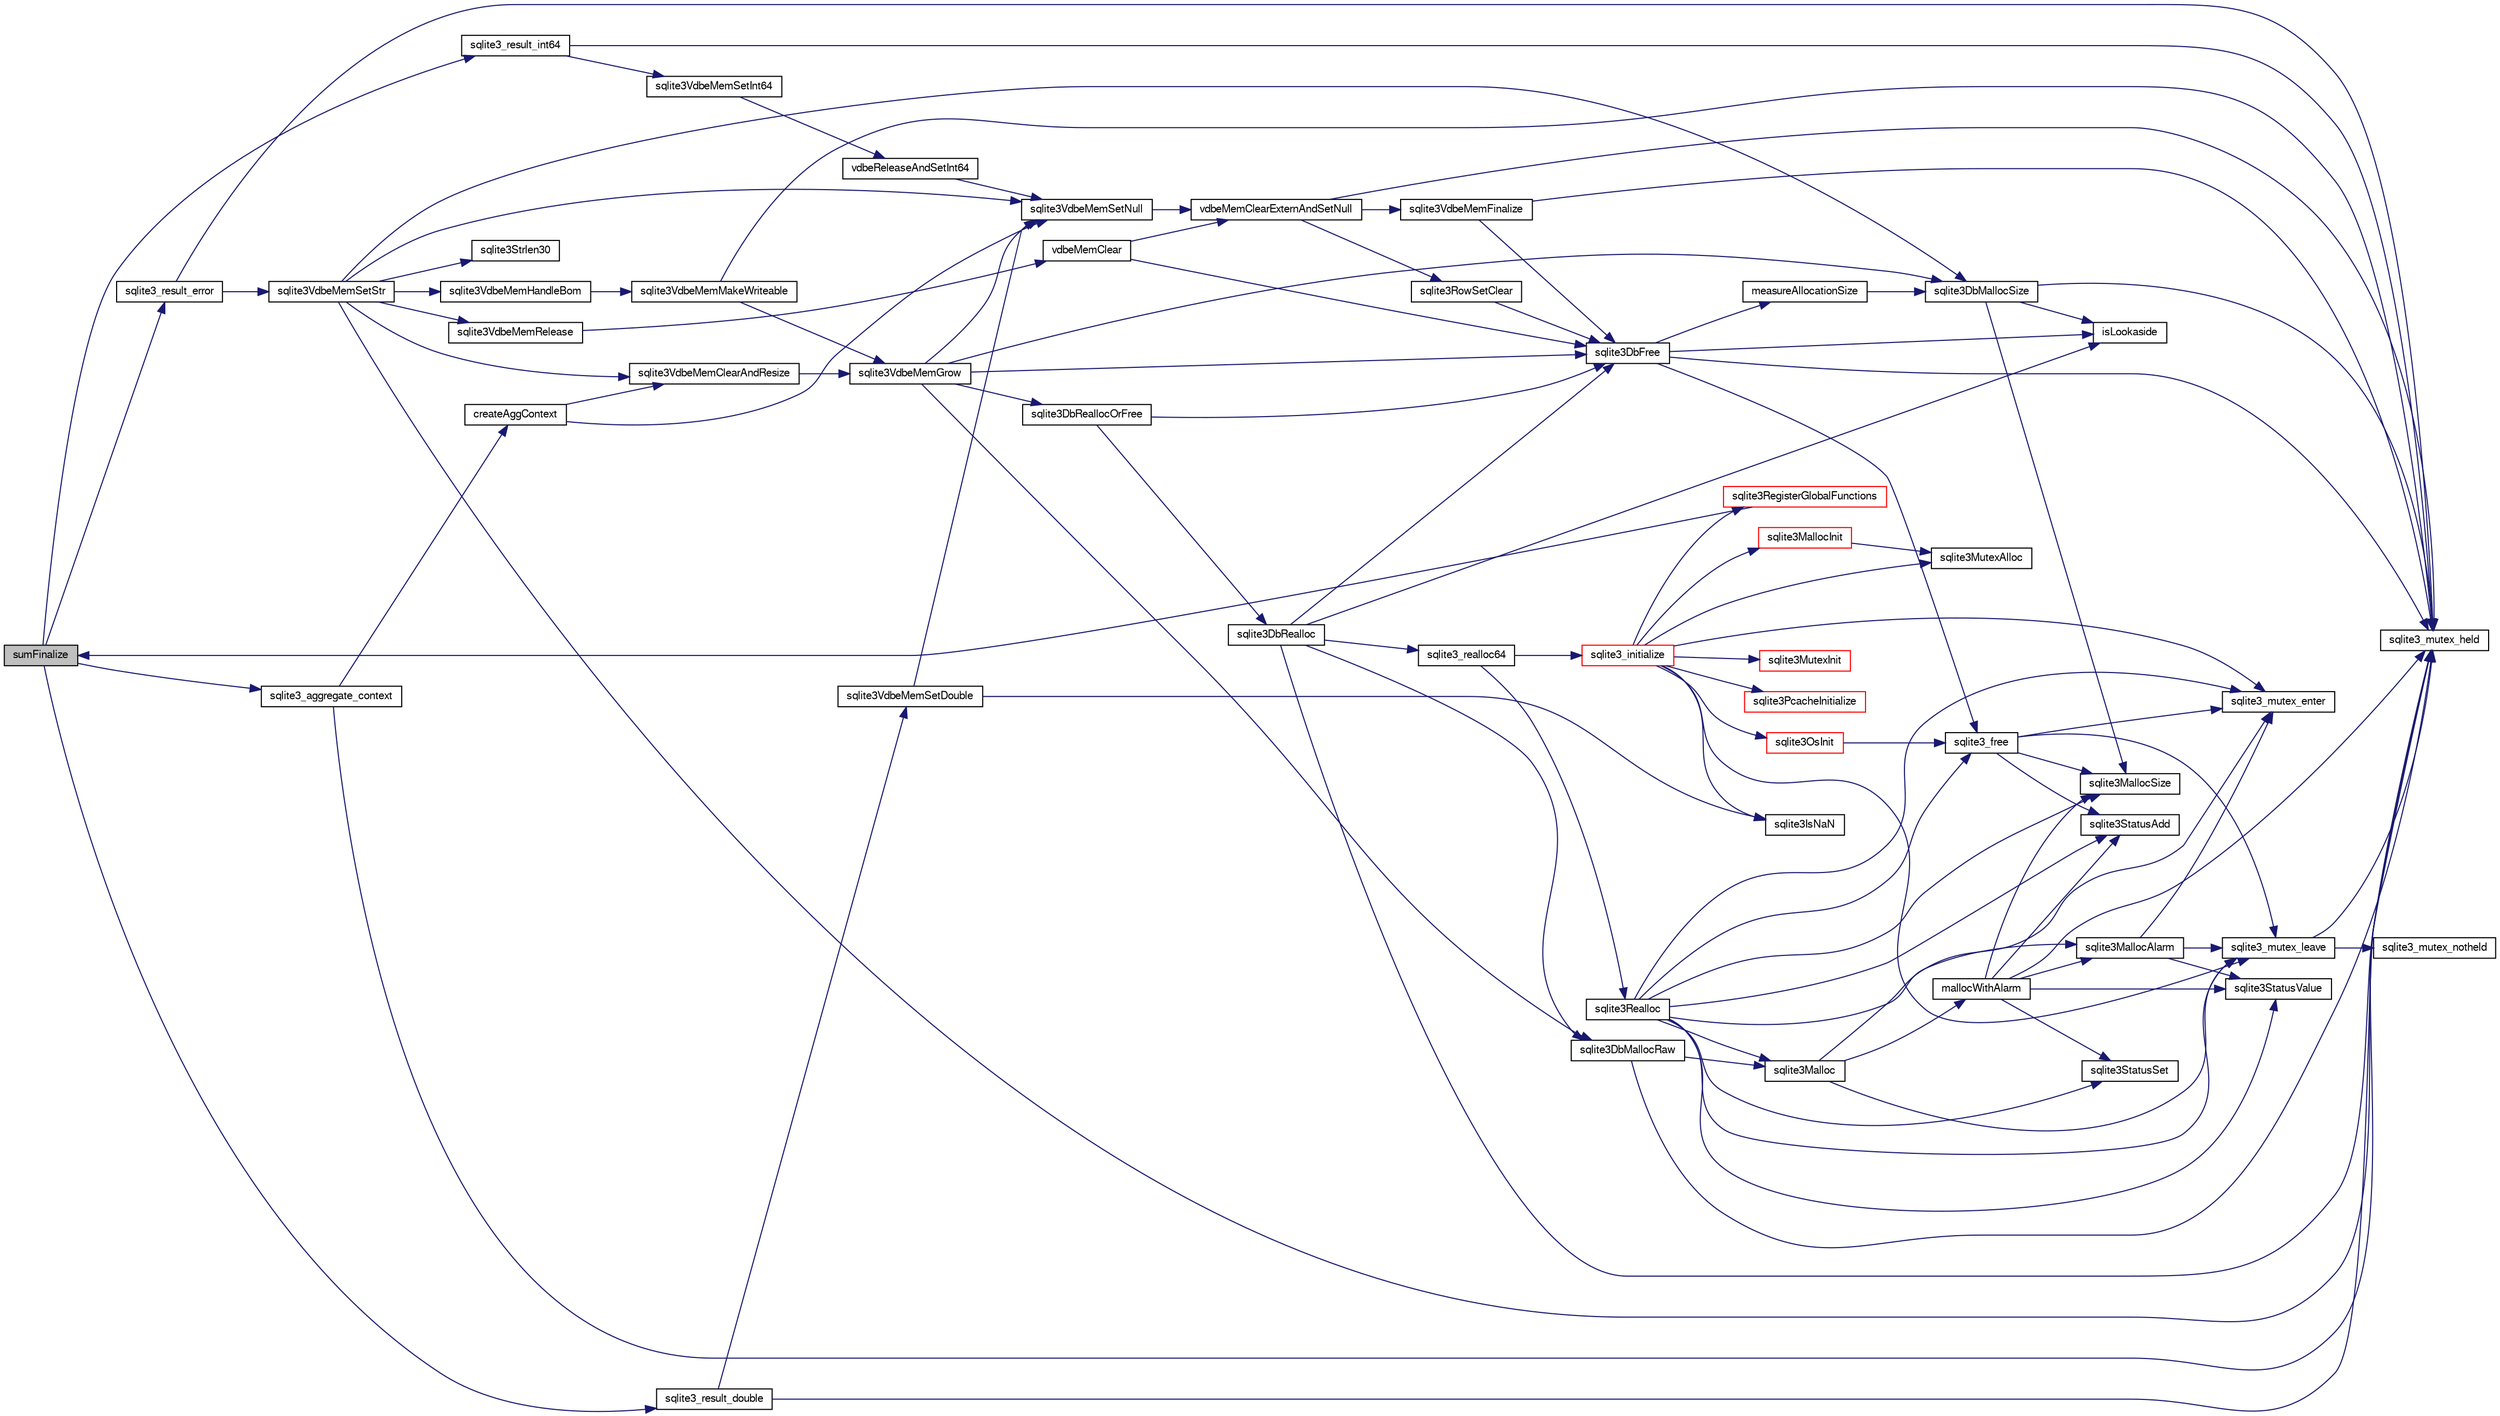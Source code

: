 digraph "sumFinalize"
{
  edge [fontname="FreeSans",fontsize="10",labelfontname="FreeSans",labelfontsize="10"];
  node [fontname="FreeSans",fontsize="10",shape=record];
  rankdir="LR";
  Node833830 [label="sumFinalize",height=0.2,width=0.4,color="black", fillcolor="grey75", style="filled", fontcolor="black"];
  Node833830 -> Node833831 [color="midnightblue",fontsize="10",style="solid",fontname="FreeSans"];
  Node833831 [label="sqlite3_aggregate_context",height=0.2,width=0.4,color="black", fillcolor="white", style="filled",URL="$sqlite3_8c.html#a96c2b5775e2548caf1529e1c8e490c5c"];
  Node833831 -> Node833832 [color="midnightblue",fontsize="10",style="solid",fontname="FreeSans"];
  Node833832 [label="sqlite3_mutex_held",height=0.2,width=0.4,color="black", fillcolor="white", style="filled",URL="$sqlite3_8c.html#acf77da68932b6bc163c5e68547ecc3e7"];
  Node833831 -> Node833833 [color="midnightblue",fontsize="10",style="solid",fontname="FreeSans"];
  Node833833 [label="createAggContext",height=0.2,width=0.4,color="black", fillcolor="white", style="filled",URL="$sqlite3_8c.html#a843c998f50da4010b570948408f90fb9"];
  Node833833 -> Node833834 [color="midnightblue",fontsize="10",style="solid",fontname="FreeSans"];
  Node833834 [label="sqlite3VdbeMemSetNull",height=0.2,width=0.4,color="black", fillcolor="white", style="filled",URL="$sqlite3_8c.html#ae01092c23aebaf8a3ebdf3954609b410"];
  Node833834 -> Node833835 [color="midnightblue",fontsize="10",style="solid",fontname="FreeSans"];
  Node833835 [label="vdbeMemClearExternAndSetNull",height=0.2,width=0.4,color="black", fillcolor="white", style="filled",URL="$sqlite3_8c.html#a29c41a360fb0e86b817777daf061230c"];
  Node833835 -> Node833832 [color="midnightblue",fontsize="10",style="solid",fontname="FreeSans"];
  Node833835 -> Node833836 [color="midnightblue",fontsize="10",style="solid",fontname="FreeSans"];
  Node833836 [label="sqlite3VdbeMemFinalize",height=0.2,width=0.4,color="black", fillcolor="white", style="filled",URL="$sqlite3_8c.html#a2568220f48ddef81b1c43e401042d9d2"];
  Node833836 -> Node833832 [color="midnightblue",fontsize="10",style="solid",fontname="FreeSans"];
  Node833836 -> Node833837 [color="midnightblue",fontsize="10",style="solid",fontname="FreeSans"];
  Node833837 [label="sqlite3DbFree",height=0.2,width=0.4,color="black", fillcolor="white", style="filled",URL="$sqlite3_8c.html#ac70ab821a6607b4a1b909582dc37a069"];
  Node833837 -> Node833832 [color="midnightblue",fontsize="10",style="solid",fontname="FreeSans"];
  Node833837 -> Node833838 [color="midnightblue",fontsize="10",style="solid",fontname="FreeSans"];
  Node833838 [label="measureAllocationSize",height=0.2,width=0.4,color="black", fillcolor="white", style="filled",URL="$sqlite3_8c.html#a45731e644a22fdb756e2b6337224217a"];
  Node833838 -> Node833839 [color="midnightblue",fontsize="10",style="solid",fontname="FreeSans"];
  Node833839 [label="sqlite3DbMallocSize",height=0.2,width=0.4,color="black", fillcolor="white", style="filled",URL="$sqlite3_8c.html#aa397e5a8a03495203a0767abf0a71f86"];
  Node833839 -> Node833840 [color="midnightblue",fontsize="10",style="solid",fontname="FreeSans"];
  Node833840 [label="sqlite3MallocSize",height=0.2,width=0.4,color="black", fillcolor="white", style="filled",URL="$sqlite3_8c.html#acf5d2a5f35270bafb050bd2def576955"];
  Node833839 -> Node833832 [color="midnightblue",fontsize="10",style="solid",fontname="FreeSans"];
  Node833839 -> Node833841 [color="midnightblue",fontsize="10",style="solid",fontname="FreeSans"];
  Node833841 [label="isLookaside",height=0.2,width=0.4,color="black", fillcolor="white", style="filled",URL="$sqlite3_8c.html#a770fa05ff9717b75e16f4d968a77b897"];
  Node833837 -> Node833841 [color="midnightblue",fontsize="10",style="solid",fontname="FreeSans"];
  Node833837 -> Node833842 [color="midnightblue",fontsize="10",style="solid",fontname="FreeSans"];
  Node833842 [label="sqlite3_free",height=0.2,width=0.4,color="black", fillcolor="white", style="filled",URL="$sqlite3_8c.html#a6552349e36a8a691af5487999ab09519"];
  Node833842 -> Node833843 [color="midnightblue",fontsize="10",style="solid",fontname="FreeSans"];
  Node833843 [label="sqlite3_mutex_enter",height=0.2,width=0.4,color="black", fillcolor="white", style="filled",URL="$sqlite3_8c.html#a1c12cde690bd89f104de5cbad12a6bf5"];
  Node833842 -> Node833844 [color="midnightblue",fontsize="10",style="solid",fontname="FreeSans"];
  Node833844 [label="sqlite3StatusAdd",height=0.2,width=0.4,color="black", fillcolor="white", style="filled",URL="$sqlite3_8c.html#afa029f93586aeab4cc85360905dae9cd"];
  Node833842 -> Node833840 [color="midnightblue",fontsize="10",style="solid",fontname="FreeSans"];
  Node833842 -> Node833845 [color="midnightblue",fontsize="10",style="solid",fontname="FreeSans"];
  Node833845 [label="sqlite3_mutex_leave",height=0.2,width=0.4,color="black", fillcolor="white", style="filled",URL="$sqlite3_8c.html#a5838d235601dbd3c1fa993555c6bcc93"];
  Node833845 -> Node833832 [color="midnightblue",fontsize="10",style="solid",fontname="FreeSans"];
  Node833845 -> Node833846 [color="midnightblue",fontsize="10",style="solid",fontname="FreeSans"];
  Node833846 [label="sqlite3_mutex_notheld",height=0.2,width=0.4,color="black", fillcolor="white", style="filled",URL="$sqlite3_8c.html#a83967c837c1c000d3b5adcfaa688f5dc"];
  Node833835 -> Node833847 [color="midnightblue",fontsize="10",style="solid",fontname="FreeSans"];
  Node833847 [label="sqlite3RowSetClear",height=0.2,width=0.4,color="black", fillcolor="white", style="filled",URL="$sqlite3_8c.html#ae153de0cd969511a607e26deeca80342"];
  Node833847 -> Node833837 [color="midnightblue",fontsize="10",style="solid",fontname="FreeSans"];
  Node833833 -> Node833848 [color="midnightblue",fontsize="10",style="solid",fontname="FreeSans"];
  Node833848 [label="sqlite3VdbeMemClearAndResize",height=0.2,width=0.4,color="black", fillcolor="white", style="filled",URL="$sqlite3_8c.html#add082be4aa46084ecdf023cfac898231"];
  Node833848 -> Node833849 [color="midnightblue",fontsize="10",style="solid",fontname="FreeSans"];
  Node833849 [label="sqlite3VdbeMemGrow",height=0.2,width=0.4,color="black", fillcolor="white", style="filled",URL="$sqlite3_8c.html#aba753c9690ae0ba31b5100945cf29447"];
  Node833849 -> Node833839 [color="midnightblue",fontsize="10",style="solid",fontname="FreeSans"];
  Node833849 -> Node833850 [color="midnightblue",fontsize="10",style="solid",fontname="FreeSans"];
  Node833850 [label="sqlite3DbReallocOrFree",height=0.2,width=0.4,color="black", fillcolor="white", style="filled",URL="$sqlite3_8c.html#a532a9fd62eeb46b61885a0fff075231c"];
  Node833850 -> Node833851 [color="midnightblue",fontsize="10",style="solid",fontname="FreeSans"];
  Node833851 [label="sqlite3DbRealloc",height=0.2,width=0.4,color="black", fillcolor="white", style="filled",URL="$sqlite3_8c.html#ae028f4902a9d29bcaf310ff289ee87dc"];
  Node833851 -> Node833832 [color="midnightblue",fontsize="10",style="solid",fontname="FreeSans"];
  Node833851 -> Node833852 [color="midnightblue",fontsize="10",style="solid",fontname="FreeSans"];
  Node833852 [label="sqlite3DbMallocRaw",height=0.2,width=0.4,color="black", fillcolor="white", style="filled",URL="$sqlite3_8c.html#abbe8be0cf7175e11ddc3e2218fad924e"];
  Node833852 -> Node833832 [color="midnightblue",fontsize="10",style="solid",fontname="FreeSans"];
  Node833852 -> Node833853 [color="midnightblue",fontsize="10",style="solid",fontname="FreeSans"];
  Node833853 [label="sqlite3Malloc",height=0.2,width=0.4,color="black", fillcolor="white", style="filled",URL="$sqlite3_8c.html#a361a2eaa846b1885f123abe46f5d8b2b"];
  Node833853 -> Node833843 [color="midnightblue",fontsize="10",style="solid",fontname="FreeSans"];
  Node833853 -> Node833854 [color="midnightblue",fontsize="10",style="solid",fontname="FreeSans"];
  Node833854 [label="mallocWithAlarm",height=0.2,width=0.4,color="black", fillcolor="white", style="filled",URL="$sqlite3_8c.html#ab070d5cf8e48ec8a6a43cf025d48598b"];
  Node833854 -> Node833832 [color="midnightblue",fontsize="10",style="solid",fontname="FreeSans"];
  Node833854 -> Node833855 [color="midnightblue",fontsize="10",style="solid",fontname="FreeSans"];
  Node833855 [label="sqlite3StatusSet",height=0.2,width=0.4,color="black", fillcolor="white", style="filled",URL="$sqlite3_8c.html#afec7586c01fcb5ea17dc9d7725a589d9"];
  Node833854 -> Node833856 [color="midnightblue",fontsize="10",style="solid",fontname="FreeSans"];
  Node833856 [label="sqlite3StatusValue",height=0.2,width=0.4,color="black", fillcolor="white", style="filled",URL="$sqlite3_8c.html#a30b8ac296c6e200c1fa57708d52c6ef6"];
  Node833854 -> Node833857 [color="midnightblue",fontsize="10",style="solid",fontname="FreeSans"];
  Node833857 [label="sqlite3MallocAlarm",height=0.2,width=0.4,color="black", fillcolor="white", style="filled",URL="$sqlite3_8c.html#ada66988e8471d1198f3219c062377508"];
  Node833857 -> Node833856 [color="midnightblue",fontsize="10",style="solid",fontname="FreeSans"];
  Node833857 -> Node833845 [color="midnightblue",fontsize="10",style="solid",fontname="FreeSans"];
  Node833857 -> Node833843 [color="midnightblue",fontsize="10",style="solid",fontname="FreeSans"];
  Node833854 -> Node833840 [color="midnightblue",fontsize="10",style="solid",fontname="FreeSans"];
  Node833854 -> Node833844 [color="midnightblue",fontsize="10",style="solid",fontname="FreeSans"];
  Node833853 -> Node833845 [color="midnightblue",fontsize="10",style="solid",fontname="FreeSans"];
  Node833851 -> Node833841 [color="midnightblue",fontsize="10",style="solid",fontname="FreeSans"];
  Node833851 -> Node833837 [color="midnightblue",fontsize="10",style="solid",fontname="FreeSans"];
  Node833851 -> Node833858 [color="midnightblue",fontsize="10",style="solid",fontname="FreeSans"];
  Node833858 [label="sqlite3_realloc64",height=0.2,width=0.4,color="black", fillcolor="white", style="filled",URL="$sqlite3_8c.html#a3765a714077ee547e811034236dc9ecd"];
  Node833858 -> Node833859 [color="midnightblue",fontsize="10",style="solid",fontname="FreeSans"];
  Node833859 [label="sqlite3_initialize",height=0.2,width=0.4,color="red", fillcolor="white", style="filled",URL="$sqlite3_8c.html#ab0c0ee2d5d4cf8b28e9572296a8861df"];
  Node833859 -> Node833860 [color="midnightblue",fontsize="10",style="solid",fontname="FreeSans"];
  Node833860 [label="sqlite3MutexInit",height=0.2,width=0.4,color="red", fillcolor="white", style="filled",URL="$sqlite3_8c.html#a7906afcdd1cdb3d0007eb932398a1158"];
  Node833859 -> Node833878 [color="midnightblue",fontsize="10",style="solid",fontname="FreeSans"];
  Node833878 [label="sqlite3MutexAlloc",height=0.2,width=0.4,color="black", fillcolor="white", style="filled",URL="$sqlite3_8c.html#a0e3f432ee581f6876b590e7ad7e84e19"];
  Node833859 -> Node833843 [color="midnightblue",fontsize="10",style="solid",fontname="FreeSans"];
  Node833859 -> Node833879 [color="midnightblue",fontsize="10",style="solid",fontname="FreeSans"];
  Node833879 [label="sqlite3MallocInit",height=0.2,width=0.4,color="red", fillcolor="white", style="filled",URL="$sqlite3_8c.html#a9e06f9e7cad0d83ce80ab493c9533552"];
  Node833879 -> Node833878 [color="midnightblue",fontsize="10",style="solid",fontname="FreeSans"];
  Node833859 -> Node833845 [color="midnightblue",fontsize="10",style="solid",fontname="FreeSans"];
  Node833859 -> Node833960 [color="midnightblue",fontsize="10",style="solid",fontname="FreeSans"];
  Node833960 [label="sqlite3RegisterGlobalFunctions",height=0.2,width=0.4,color="red", fillcolor="white", style="filled",URL="$sqlite3_8c.html#a9f75bd111010f29e1b8d74344473c4ec"];
  Node833960 -> Node833830 [color="midnightblue",fontsize="10",style="solid",fontname="FreeSans"];
  Node833859 -> Node834105 [color="midnightblue",fontsize="10",style="solid",fontname="FreeSans"];
  Node834105 [label="sqlite3PcacheInitialize",height=0.2,width=0.4,color="red", fillcolor="white", style="filled",URL="$sqlite3_8c.html#a2902c61ddc88bea002c4d69fe4052b1f"];
  Node833859 -> Node834106 [color="midnightblue",fontsize="10",style="solid",fontname="FreeSans"];
  Node834106 [label="sqlite3OsInit",height=0.2,width=0.4,color="red", fillcolor="white", style="filled",URL="$sqlite3_8c.html#afeaa886fe1ca086a30fd278b1d069762"];
  Node834106 -> Node833842 [color="midnightblue",fontsize="10",style="solid",fontname="FreeSans"];
  Node833859 -> Node833903 [color="midnightblue",fontsize="10",style="solid",fontname="FreeSans"];
  Node833903 [label="sqlite3IsNaN",height=0.2,width=0.4,color="black", fillcolor="white", style="filled",URL="$sqlite3_8c.html#aed4d78203877c3486765ccbc7feebb50"];
  Node833858 -> Node833892 [color="midnightblue",fontsize="10",style="solid",fontname="FreeSans"];
  Node833892 [label="sqlite3Realloc",height=0.2,width=0.4,color="black", fillcolor="white", style="filled",URL="$sqlite3_8c.html#ad53aefdfc088f622e23ffe838201fe22"];
  Node833892 -> Node833853 [color="midnightblue",fontsize="10",style="solid",fontname="FreeSans"];
  Node833892 -> Node833842 [color="midnightblue",fontsize="10",style="solid",fontname="FreeSans"];
  Node833892 -> Node833840 [color="midnightblue",fontsize="10",style="solid",fontname="FreeSans"];
  Node833892 -> Node833843 [color="midnightblue",fontsize="10",style="solid",fontname="FreeSans"];
  Node833892 -> Node833855 [color="midnightblue",fontsize="10",style="solid",fontname="FreeSans"];
  Node833892 -> Node833856 [color="midnightblue",fontsize="10",style="solid",fontname="FreeSans"];
  Node833892 -> Node833857 [color="midnightblue",fontsize="10",style="solid",fontname="FreeSans"];
  Node833892 -> Node833844 [color="midnightblue",fontsize="10",style="solid",fontname="FreeSans"];
  Node833892 -> Node833845 [color="midnightblue",fontsize="10",style="solid",fontname="FreeSans"];
  Node833850 -> Node833837 [color="midnightblue",fontsize="10",style="solid",fontname="FreeSans"];
  Node833849 -> Node833837 [color="midnightblue",fontsize="10",style="solid",fontname="FreeSans"];
  Node833849 -> Node833852 [color="midnightblue",fontsize="10",style="solid",fontname="FreeSans"];
  Node833849 -> Node833834 [color="midnightblue",fontsize="10",style="solid",fontname="FreeSans"];
  Node833830 -> Node834005 [color="midnightblue",fontsize="10",style="solid",fontname="FreeSans"];
  Node834005 [label="sqlite3_result_error",height=0.2,width=0.4,color="black", fillcolor="white", style="filled",URL="$sqlite3_8c.html#a577161e1b67908b94f47007aaa6ae4c4"];
  Node834005 -> Node833832 [color="midnightblue",fontsize="10",style="solid",fontname="FreeSans"];
  Node834005 -> Node833968 [color="midnightblue",fontsize="10",style="solid",fontname="FreeSans"];
  Node833968 [label="sqlite3VdbeMemSetStr",height=0.2,width=0.4,color="black", fillcolor="white", style="filled",URL="$sqlite3_8c.html#a9697bec7c3b512483638ea3646191d7d"];
  Node833968 -> Node833832 [color="midnightblue",fontsize="10",style="solid",fontname="FreeSans"];
  Node833968 -> Node833834 [color="midnightblue",fontsize="10",style="solid",fontname="FreeSans"];
  Node833968 -> Node833904 [color="midnightblue",fontsize="10",style="solid",fontname="FreeSans"];
  Node833904 [label="sqlite3Strlen30",height=0.2,width=0.4,color="black", fillcolor="white", style="filled",URL="$sqlite3_8c.html#a3dcd80ba41f1a308193dee74857b62a7"];
  Node833968 -> Node833848 [color="midnightblue",fontsize="10",style="solid",fontname="FreeSans"];
  Node833968 -> Node833914 [color="midnightblue",fontsize="10",style="solid",fontname="FreeSans"];
  Node833914 [label="sqlite3VdbeMemRelease",height=0.2,width=0.4,color="black", fillcolor="white", style="filled",URL="$sqlite3_8c.html#a90606361dbeba88159fd6ff03fcc10cc"];
  Node833914 -> Node833915 [color="midnightblue",fontsize="10",style="solid",fontname="FreeSans"];
  Node833915 [label="vdbeMemClear",height=0.2,width=0.4,color="black", fillcolor="white", style="filled",URL="$sqlite3_8c.html#a489eef6e55ad0dadf67578726b935d12"];
  Node833915 -> Node833835 [color="midnightblue",fontsize="10",style="solid",fontname="FreeSans"];
  Node833915 -> Node833837 [color="midnightblue",fontsize="10",style="solid",fontname="FreeSans"];
  Node833968 -> Node833839 [color="midnightblue",fontsize="10",style="solid",fontname="FreeSans"];
  Node833968 -> Node833969 [color="midnightblue",fontsize="10",style="solid",fontname="FreeSans"];
  Node833969 [label="sqlite3VdbeMemHandleBom",height=0.2,width=0.4,color="black", fillcolor="white", style="filled",URL="$sqlite3_8c.html#a8ac47607e6893715d335a0f6f4b58e3e"];
  Node833969 -> Node833913 [color="midnightblue",fontsize="10",style="solid",fontname="FreeSans"];
  Node833913 [label="sqlite3VdbeMemMakeWriteable",height=0.2,width=0.4,color="black", fillcolor="white", style="filled",URL="$sqlite3_8c.html#afabdd8032205a36c69ad191c6bbb6a34"];
  Node833913 -> Node833832 [color="midnightblue",fontsize="10",style="solid",fontname="FreeSans"];
  Node833913 -> Node833849 [color="midnightblue",fontsize="10",style="solid",fontname="FreeSans"];
  Node833830 -> Node834007 [color="midnightblue",fontsize="10",style="solid",fontname="FreeSans"];
  Node834007 [label="sqlite3_result_double",height=0.2,width=0.4,color="black", fillcolor="white", style="filled",URL="$sqlite3_8c.html#a534d012000f6dd9777ad42c495b68585"];
  Node834007 -> Node833832 [color="midnightblue",fontsize="10",style="solid",fontname="FreeSans"];
  Node834007 -> Node834008 [color="midnightblue",fontsize="10",style="solid",fontname="FreeSans"];
  Node834008 [label="sqlite3VdbeMemSetDouble",height=0.2,width=0.4,color="black", fillcolor="white", style="filled",URL="$sqlite3_8c.html#a275e5080bf002b17d0e0d5b65e809d39"];
  Node834008 -> Node833834 [color="midnightblue",fontsize="10",style="solid",fontname="FreeSans"];
  Node834008 -> Node833903 [color="midnightblue",fontsize="10",style="solid",fontname="FreeSans"];
  Node833830 -> Node834006 [color="midnightblue",fontsize="10",style="solid",fontname="FreeSans"];
  Node834006 [label="sqlite3_result_int64",height=0.2,width=0.4,color="black", fillcolor="white", style="filled",URL="$sqlite3_8c.html#a9cb3b68d2411f2c50419b05613b426e1"];
  Node834006 -> Node833832 [color="midnightblue",fontsize="10",style="solid",fontname="FreeSans"];
  Node834006 -> Node833989 [color="midnightblue",fontsize="10",style="solid",fontname="FreeSans"];
  Node833989 [label="sqlite3VdbeMemSetInt64",height=0.2,width=0.4,color="black", fillcolor="white", style="filled",URL="$sqlite3_8c.html#a57c5843cac8f6180ee994267a23f86a3"];
  Node833989 -> Node833990 [color="midnightblue",fontsize="10",style="solid",fontname="FreeSans"];
  Node833990 [label="vdbeReleaseAndSetInt64",height=0.2,width=0.4,color="black", fillcolor="white", style="filled",URL="$sqlite3_8c.html#abdcd42be8fe3e9bff2493533da9b5697"];
  Node833990 -> Node833834 [color="midnightblue",fontsize="10",style="solid",fontname="FreeSans"];
}
